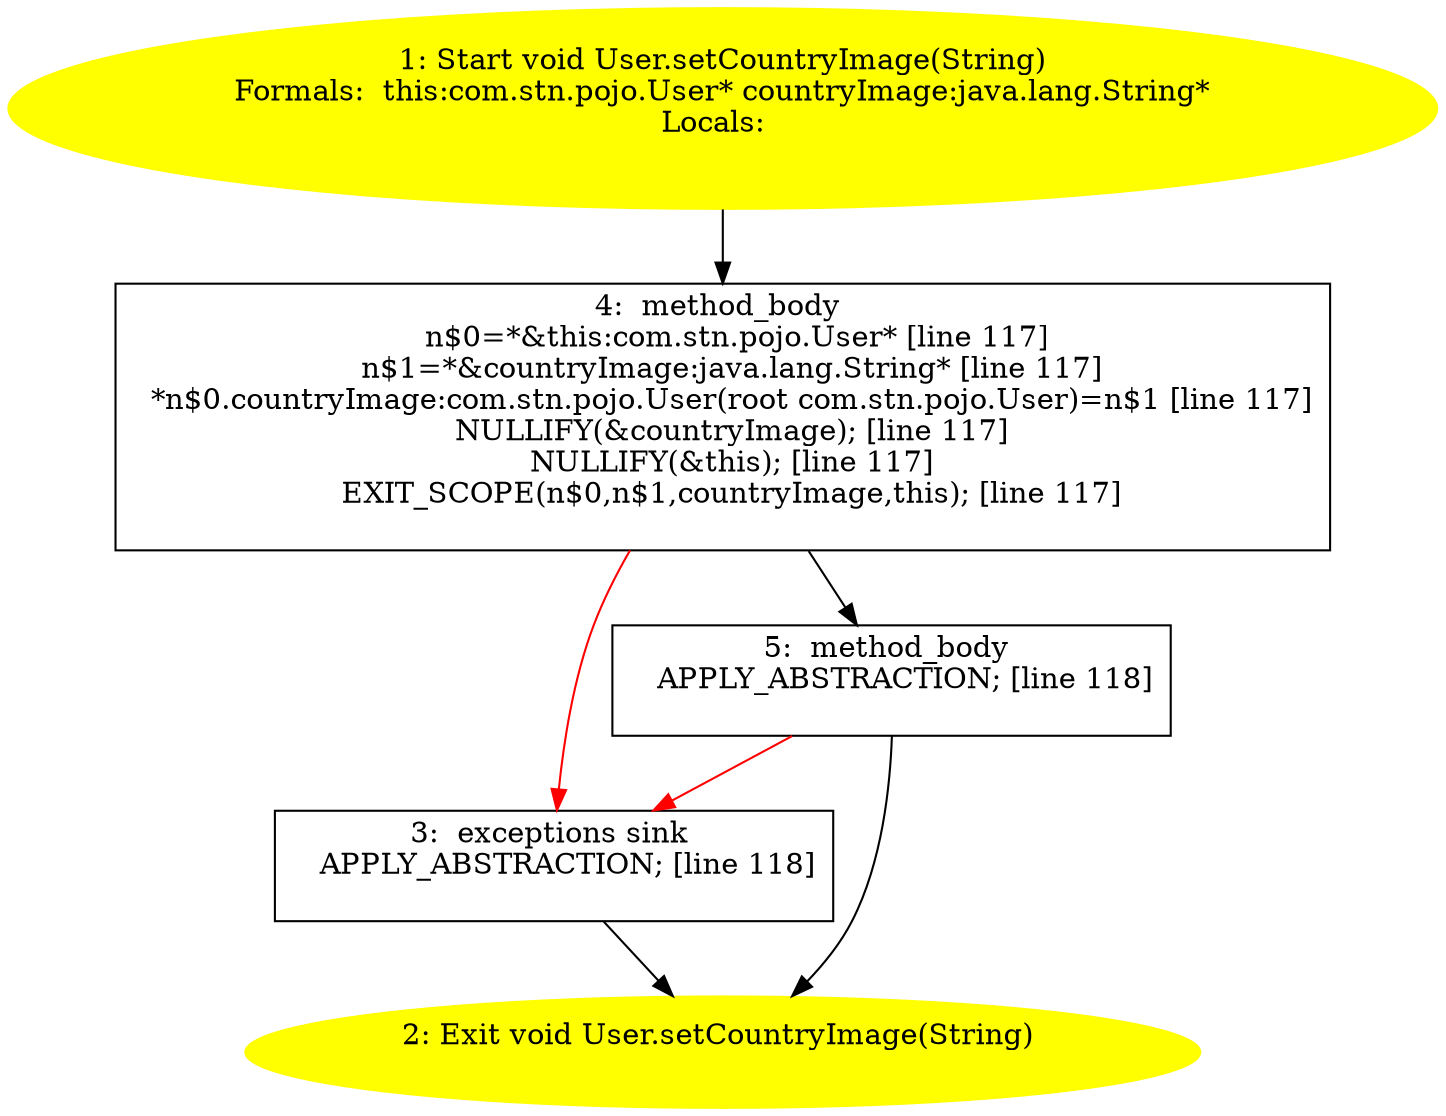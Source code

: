 /* @generated */
digraph cfg {
"com.stn.pojo.User.setCountryImage(java.lang.String):void.172c34f3a038dc6a2b922db2fa3a1fc4_1" [label="1: Start void User.setCountryImage(String)\nFormals:  this:com.stn.pojo.User* countryImage:java.lang.String*\nLocals:  \n  " color=yellow style=filled]
	

	 "com.stn.pojo.User.setCountryImage(java.lang.String):void.172c34f3a038dc6a2b922db2fa3a1fc4_1" -> "com.stn.pojo.User.setCountryImage(java.lang.String):void.172c34f3a038dc6a2b922db2fa3a1fc4_4" ;
"com.stn.pojo.User.setCountryImage(java.lang.String):void.172c34f3a038dc6a2b922db2fa3a1fc4_2" [label="2: Exit void User.setCountryImage(String) \n  " color=yellow style=filled]
	

"com.stn.pojo.User.setCountryImage(java.lang.String):void.172c34f3a038dc6a2b922db2fa3a1fc4_3" [label="3:  exceptions sink \n   APPLY_ABSTRACTION; [line 118]\n " shape="box"]
	

	 "com.stn.pojo.User.setCountryImage(java.lang.String):void.172c34f3a038dc6a2b922db2fa3a1fc4_3" -> "com.stn.pojo.User.setCountryImage(java.lang.String):void.172c34f3a038dc6a2b922db2fa3a1fc4_2" ;
"com.stn.pojo.User.setCountryImage(java.lang.String):void.172c34f3a038dc6a2b922db2fa3a1fc4_4" [label="4:  method_body \n   n$0=*&this:com.stn.pojo.User* [line 117]\n  n$1=*&countryImage:java.lang.String* [line 117]\n  *n$0.countryImage:com.stn.pojo.User(root com.stn.pojo.User)=n$1 [line 117]\n  NULLIFY(&countryImage); [line 117]\n  NULLIFY(&this); [line 117]\n  EXIT_SCOPE(n$0,n$1,countryImage,this); [line 117]\n " shape="box"]
	

	 "com.stn.pojo.User.setCountryImage(java.lang.String):void.172c34f3a038dc6a2b922db2fa3a1fc4_4" -> "com.stn.pojo.User.setCountryImage(java.lang.String):void.172c34f3a038dc6a2b922db2fa3a1fc4_5" ;
	 "com.stn.pojo.User.setCountryImage(java.lang.String):void.172c34f3a038dc6a2b922db2fa3a1fc4_4" -> "com.stn.pojo.User.setCountryImage(java.lang.String):void.172c34f3a038dc6a2b922db2fa3a1fc4_3" [color="red" ];
"com.stn.pojo.User.setCountryImage(java.lang.String):void.172c34f3a038dc6a2b922db2fa3a1fc4_5" [label="5:  method_body \n   APPLY_ABSTRACTION; [line 118]\n " shape="box"]
	

	 "com.stn.pojo.User.setCountryImage(java.lang.String):void.172c34f3a038dc6a2b922db2fa3a1fc4_5" -> "com.stn.pojo.User.setCountryImage(java.lang.String):void.172c34f3a038dc6a2b922db2fa3a1fc4_2" ;
	 "com.stn.pojo.User.setCountryImage(java.lang.String):void.172c34f3a038dc6a2b922db2fa3a1fc4_5" -> "com.stn.pojo.User.setCountryImage(java.lang.String):void.172c34f3a038dc6a2b922db2fa3a1fc4_3" [color="red" ];
}
